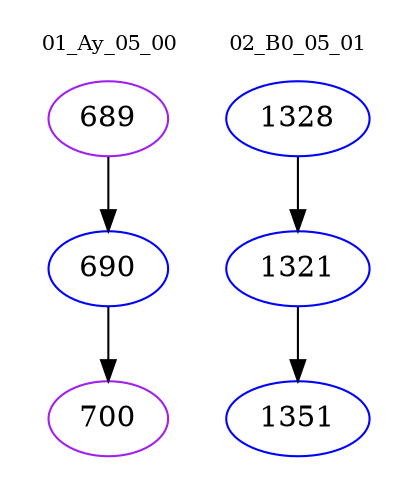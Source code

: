 digraph{
subgraph cluster_0 {
color = white
label = "01_Ay_05_00";
fontsize=10;
T0_689 [label="689", color="purple"]
T0_689 -> T0_690 [color="black"]
T0_690 [label="690", color="blue"]
T0_690 -> T0_700 [color="black"]
T0_700 [label="700", color="purple"]
}
subgraph cluster_1 {
color = white
label = "02_B0_05_01";
fontsize=10;
T1_1328 [label="1328", color="blue"]
T1_1328 -> T1_1321 [color="black"]
T1_1321 [label="1321", color="blue"]
T1_1321 -> T1_1351 [color="black"]
T1_1351 [label="1351", color="blue"]
}
}
